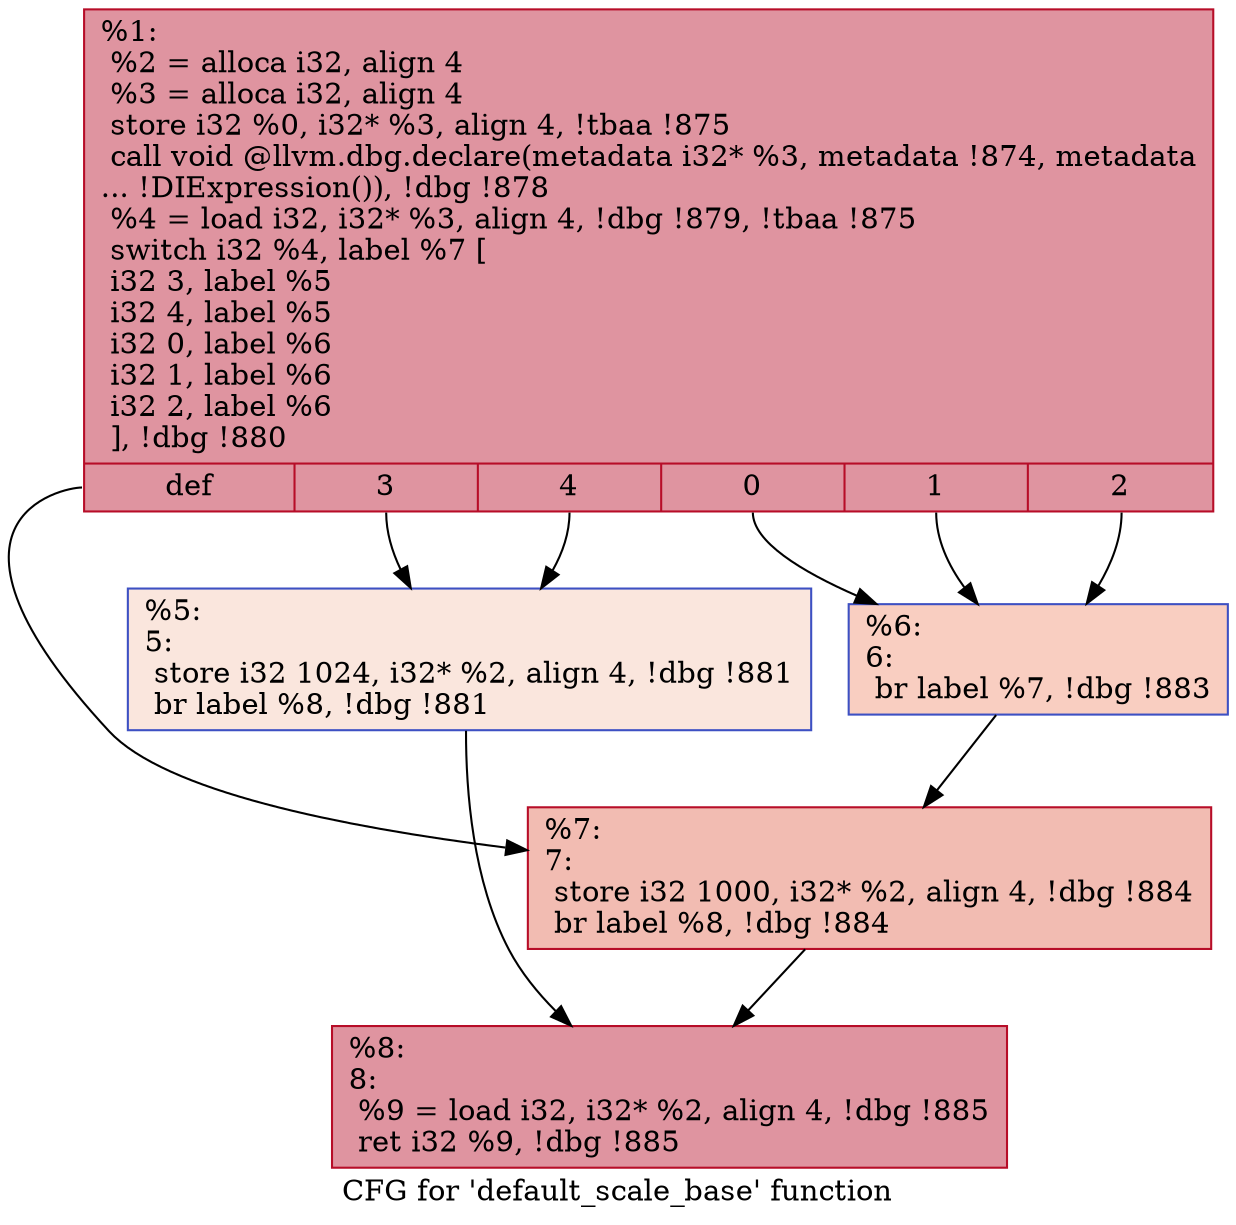 digraph "CFG for 'default_scale_base' function" {
	label="CFG for 'default_scale_base' function";

	Node0xc99b00 [shape=record,color="#b70d28ff", style=filled, fillcolor="#b70d2870",label="{%1:\l  %2 = alloca i32, align 4\l  %3 = alloca i32, align 4\l  store i32 %0, i32* %3, align 4, !tbaa !875\l  call void @llvm.dbg.declare(metadata i32* %3, metadata !874, metadata\l... !DIExpression()), !dbg !878\l  %4 = load i32, i32* %3, align 4, !dbg !879, !tbaa !875\l  switch i32 %4, label %7 [\l    i32 3, label %5\l    i32 4, label %5\l    i32 0, label %6\l    i32 1, label %6\l    i32 2, label %6\l  ], !dbg !880\l|{<s0>def|<s1>3|<s2>4|<s3>0|<s4>1|<s5>2}}"];
	Node0xc99b00:s0 -> Node0xc9f030;
	Node0xc99b00:s1 -> Node0xc9ef60;
	Node0xc99b00:s2 -> Node0xc9ef60;
	Node0xc99b00:s3 -> Node0xc9efe0;
	Node0xc99b00:s4 -> Node0xc9efe0;
	Node0xc99b00:s5 -> Node0xc9efe0;
	Node0xc9ef60 [shape=record,color="#3d50c3ff", style=filled, fillcolor="#f3c7b170",label="{%5:\l5:                                                \l  store i32 1024, i32* %2, align 4, !dbg !881\l  br label %8, !dbg !881\l}"];
	Node0xc9ef60 -> Node0xc9f080;
	Node0xc9efe0 [shape=record,color="#3d50c3ff", style=filled, fillcolor="#f2907270",label="{%6:\l6:                                                \l  br label %7, !dbg !883\l}"];
	Node0xc9efe0 -> Node0xc9f030;
	Node0xc9f030 [shape=record,color="#b70d28ff", style=filled, fillcolor="#e1675170",label="{%7:\l7:                                                \l  store i32 1000, i32* %2, align 4, !dbg !884\l  br label %8, !dbg !884\l}"];
	Node0xc9f030 -> Node0xc9f080;
	Node0xc9f080 [shape=record,color="#b70d28ff", style=filled, fillcolor="#b70d2870",label="{%8:\l8:                                                \l  %9 = load i32, i32* %2, align 4, !dbg !885\l  ret i32 %9, !dbg !885\l}"];
}
